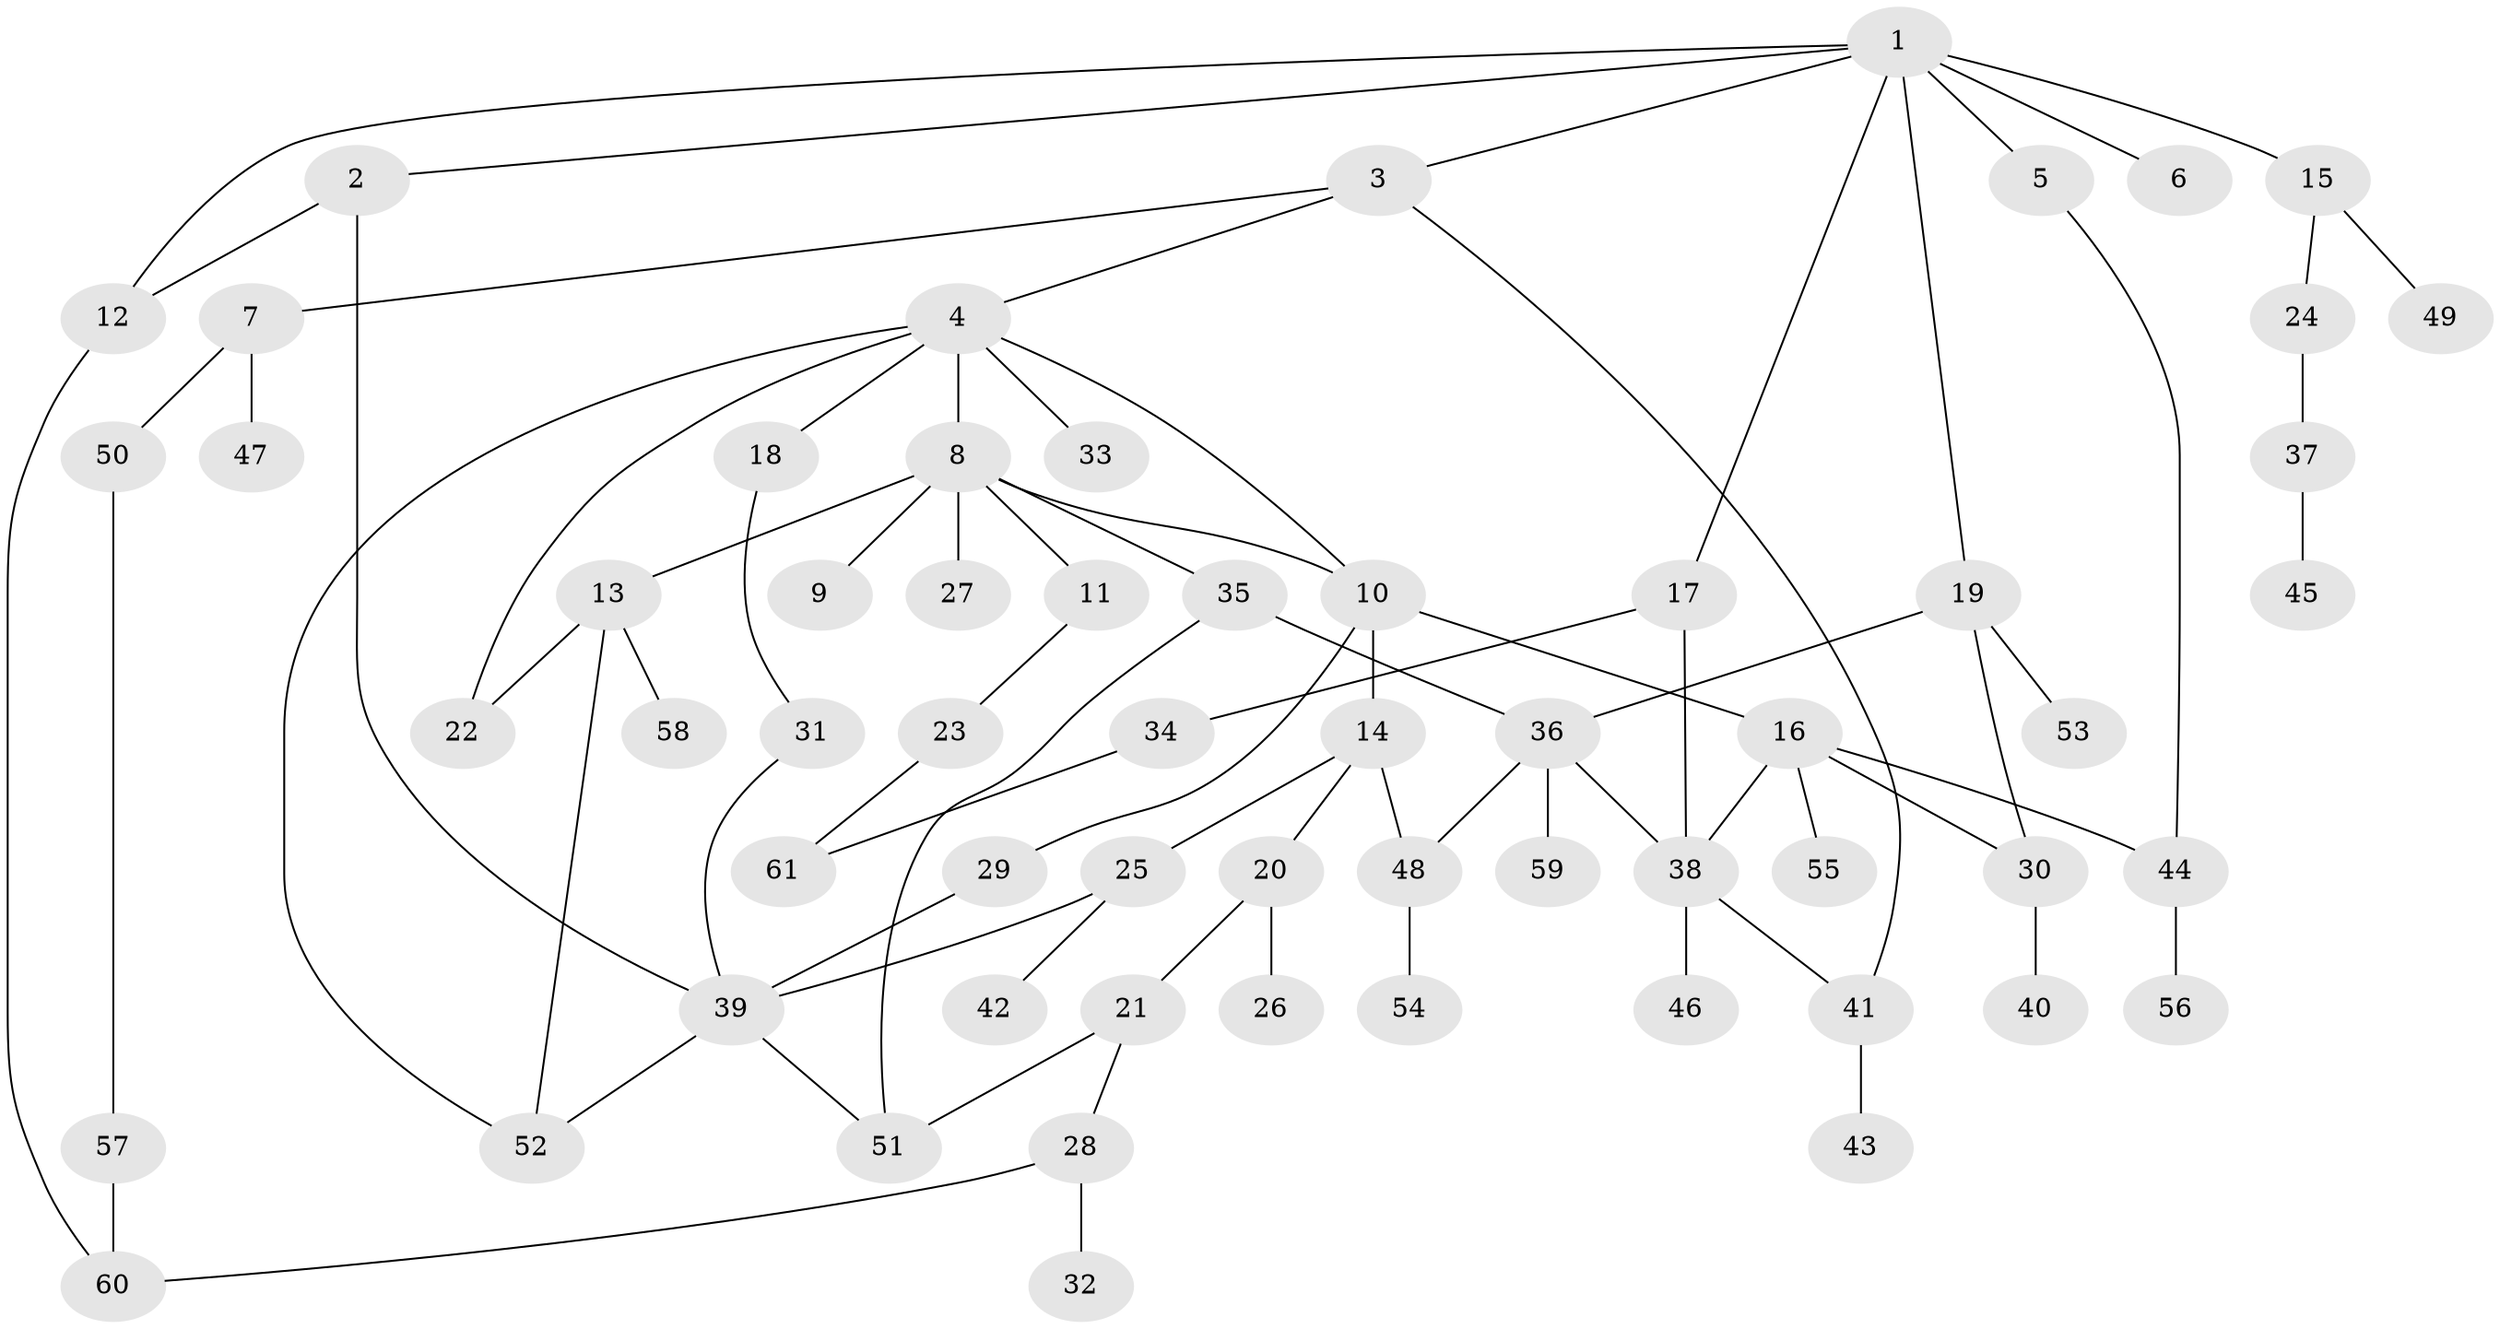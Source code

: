 // coarse degree distribution, {8: 0.075, 7: 0.05, 5: 0.025, 1: 0.325, 2: 0.25, 3: 0.15, 6: 0.05, 4: 0.075}
// Generated by graph-tools (version 1.1) at 2025/51/02/27/25 19:51:36]
// undirected, 61 vertices, 80 edges
graph export_dot {
graph [start="1"]
  node [color=gray90,style=filled];
  1;
  2;
  3;
  4;
  5;
  6;
  7;
  8;
  9;
  10;
  11;
  12;
  13;
  14;
  15;
  16;
  17;
  18;
  19;
  20;
  21;
  22;
  23;
  24;
  25;
  26;
  27;
  28;
  29;
  30;
  31;
  32;
  33;
  34;
  35;
  36;
  37;
  38;
  39;
  40;
  41;
  42;
  43;
  44;
  45;
  46;
  47;
  48;
  49;
  50;
  51;
  52;
  53;
  54;
  55;
  56;
  57;
  58;
  59;
  60;
  61;
  1 -- 2;
  1 -- 3;
  1 -- 5;
  1 -- 6;
  1 -- 15;
  1 -- 17;
  1 -- 19;
  1 -- 12;
  2 -- 12;
  2 -- 39;
  3 -- 4;
  3 -- 7;
  3 -- 41;
  4 -- 8;
  4 -- 10;
  4 -- 18;
  4 -- 33;
  4 -- 52;
  4 -- 22;
  5 -- 44;
  7 -- 47;
  7 -- 50;
  8 -- 9;
  8 -- 11;
  8 -- 13;
  8 -- 27;
  8 -- 35;
  8 -- 10;
  10 -- 14;
  10 -- 16;
  10 -- 29;
  11 -- 23;
  12 -- 60;
  13 -- 22;
  13 -- 58;
  13 -- 52;
  14 -- 20;
  14 -- 25;
  14 -- 48;
  15 -- 24;
  15 -- 49;
  16 -- 38;
  16 -- 44;
  16 -- 55;
  16 -- 30;
  17 -- 34;
  17 -- 38;
  18 -- 31;
  19 -- 30;
  19 -- 53;
  19 -- 36;
  20 -- 21;
  20 -- 26;
  21 -- 28;
  21 -- 51;
  23 -- 61;
  24 -- 37;
  25 -- 42;
  25 -- 39;
  28 -- 32;
  28 -- 60;
  29 -- 39;
  30 -- 40;
  31 -- 39;
  34 -- 61;
  35 -- 36;
  35 -- 51;
  36 -- 48;
  36 -- 59;
  36 -- 38;
  37 -- 45;
  38 -- 46;
  38 -- 41;
  39 -- 51;
  39 -- 52;
  41 -- 43;
  44 -- 56;
  48 -- 54;
  50 -- 57;
  57 -- 60;
}
